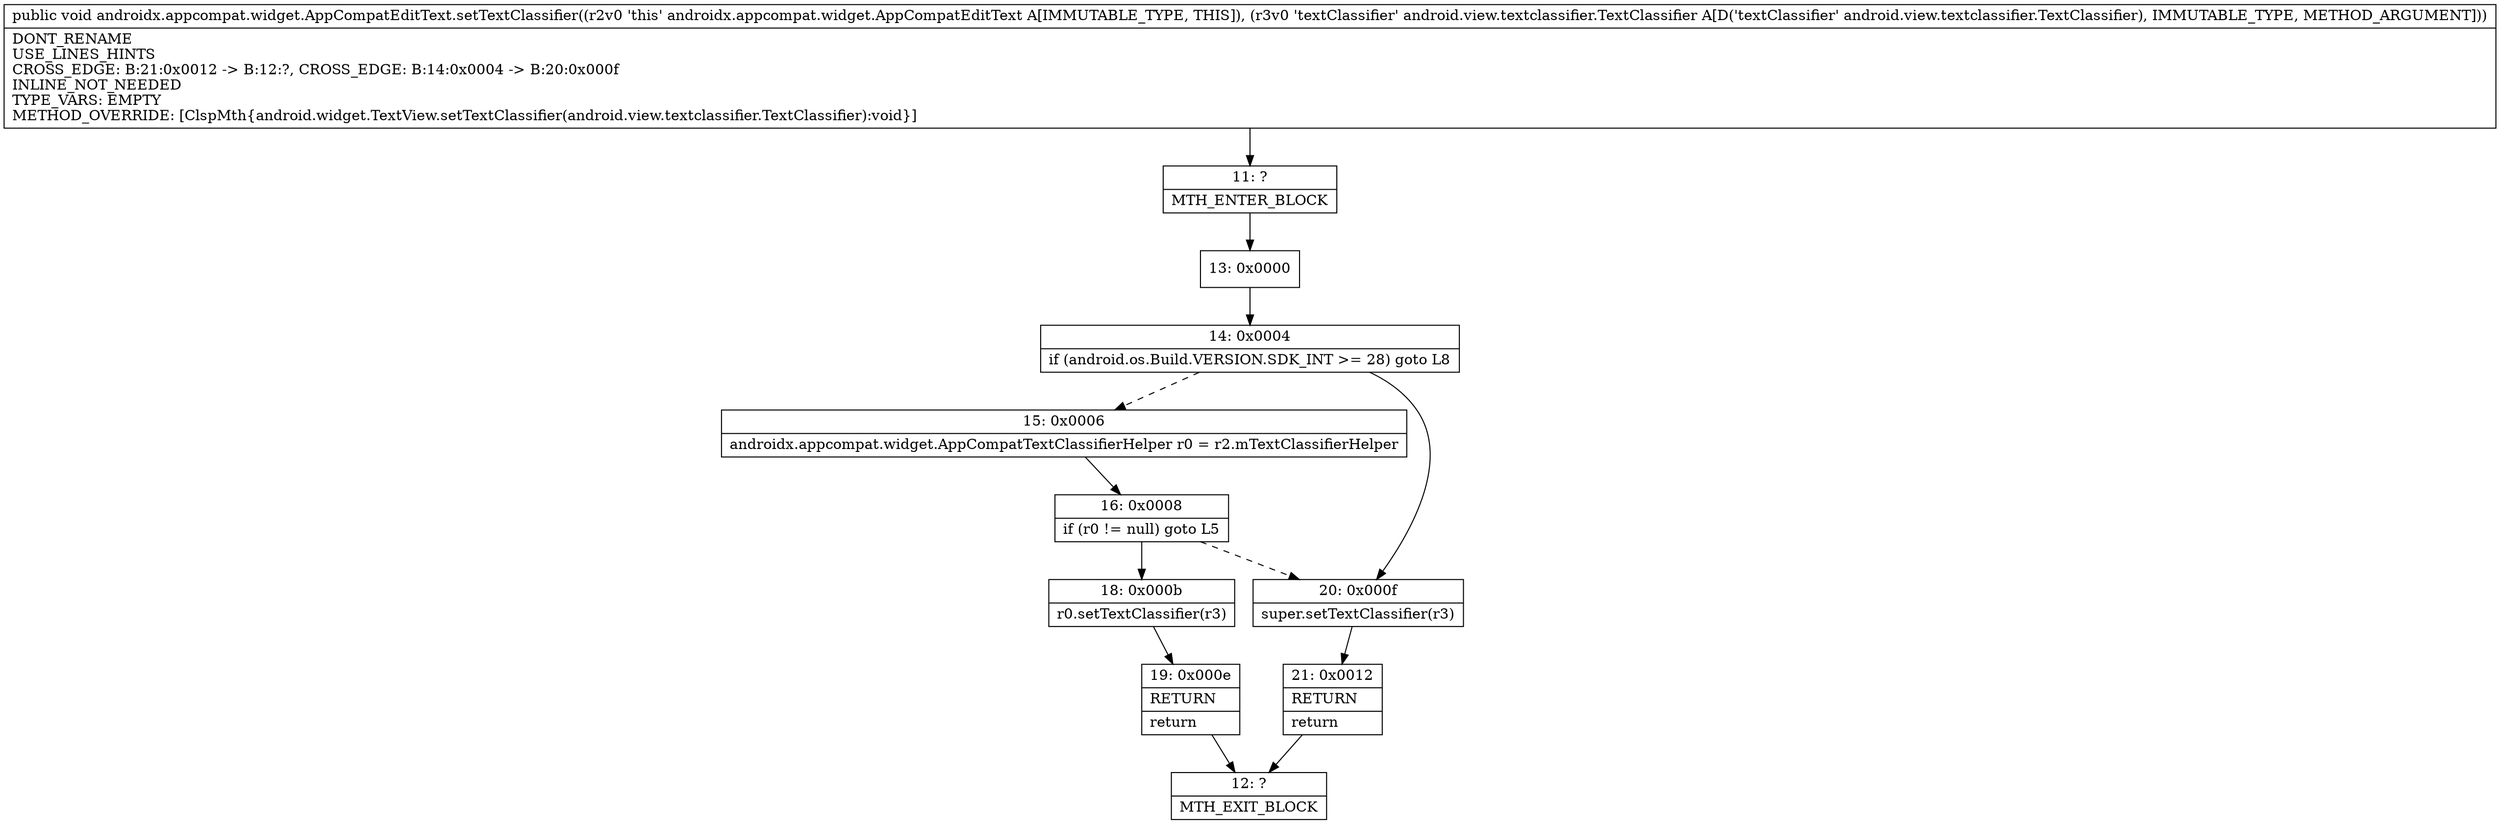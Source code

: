 digraph "CFG forandroidx.appcompat.widget.AppCompatEditText.setTextClassifier(Landroid\/view\/textclassifier\/TextClassifier;)V" {
Node_11 [shape=record,label="{11\:\ ?|MTH_ENTER_BLOCK\l}"];
Node_13 [shape=record,label="{13\:\ 0x0000}"];
Node_14 [shape=record,label="{14\:\ 0x0004|if (android.os.Build.VERSION.SDK_INT \>= 28) goto L8\l}"];
Node_15 [shape=record,label="{15\:\ 0x0006|androidx.appcompat.widget.AppCompatTextClassifierHelper r0 = r2.mTextClassifierHelper\l}"];
Node_16 [shape=record,label="{16\:\ 0x0008|if (r0 != null) goto L5\l}"];
Node_18 [shape=record,label="{18\:\ 0x000b|r0.setTextClassifier(r3)\l}"];
Node_19 [shape=record,label="{19\:\ 0x000e|RETURN\l|return\l}"];
Node_12 [shape=record,label="{12\:\ ?|MTH_EXIT_BLOCK\l}"];
Node_20 [shape=record,label="{20\:\ 0x000f|super.setTextClassifier(r3)\l}"];
Node_21 [shape=record,label="{21\:\ 0x0012|RETURN\l|return\l}"];
MethodNode[shape=record,label="{public void androidx.appcompat.widget.AppCompatEditText.setTextClassifier((r2v0 'this' androidx.appcompat.widget.AppCompatEditText A[IMMUTABLE_TYPE, THIS]), (r3v0 'textClassifier' android.view.textclassifier.TextClassifier A[D('textClassifier' android.view.textclassifier.TextClassifier), IMMUTABLE_TYPE, METHOD_ARGUMENT]))  | DONT_RENAME\lUSE_LINES_HINTS\lCROSS_EDGE: B:21:0x0012 \-\> B:12:?, CROSS_EDGE: B:14:0x0004 \-\> B:20:0x000f\lINLINE_NOT_NEEDED\lTYPE_VARS: EMPTY\lMETHOD_OVERRIDE: [ClspMth\{android.widget.TextView.setTextClassifier(android.view.textclassifier.TextClassifier):void\}]\l}"];
MethodNode -> Node_11;Node_11 -> Node_13;
Node_13 -> Node_14;
Node_14 -> Node_15[style=dashed];
Node_14 -> Node_20;
Node_15 -> Node_16;
Node_16 -> Node_18;
Node_16 -> Node_20[style=dashed];
Node_18 -> Node_19;
Node_19 -> Node_12;
Node_20 -> Node_21;
Node_21 -> Node_12;
}

